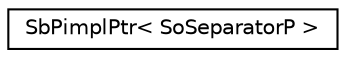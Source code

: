 digraph "Graphical Class Hierarchy"
{
 // LATEX_PDF_SIZE
  edge [fontname="Helvetica",fontsize="10",labelfontname="Helvetica",labelfontsize="10"];
  node [fontname="Helvetica",fontsize="10",shape=record];
  rankdir="LR";
  Node0 [label="SbPimplPtr\< SoSeparatorP \>",height=0.2,width=0.4,color="black", fillcolor="white", style="filled",URL="$classSbPimplPtr.html",tooltip=" "];
}
